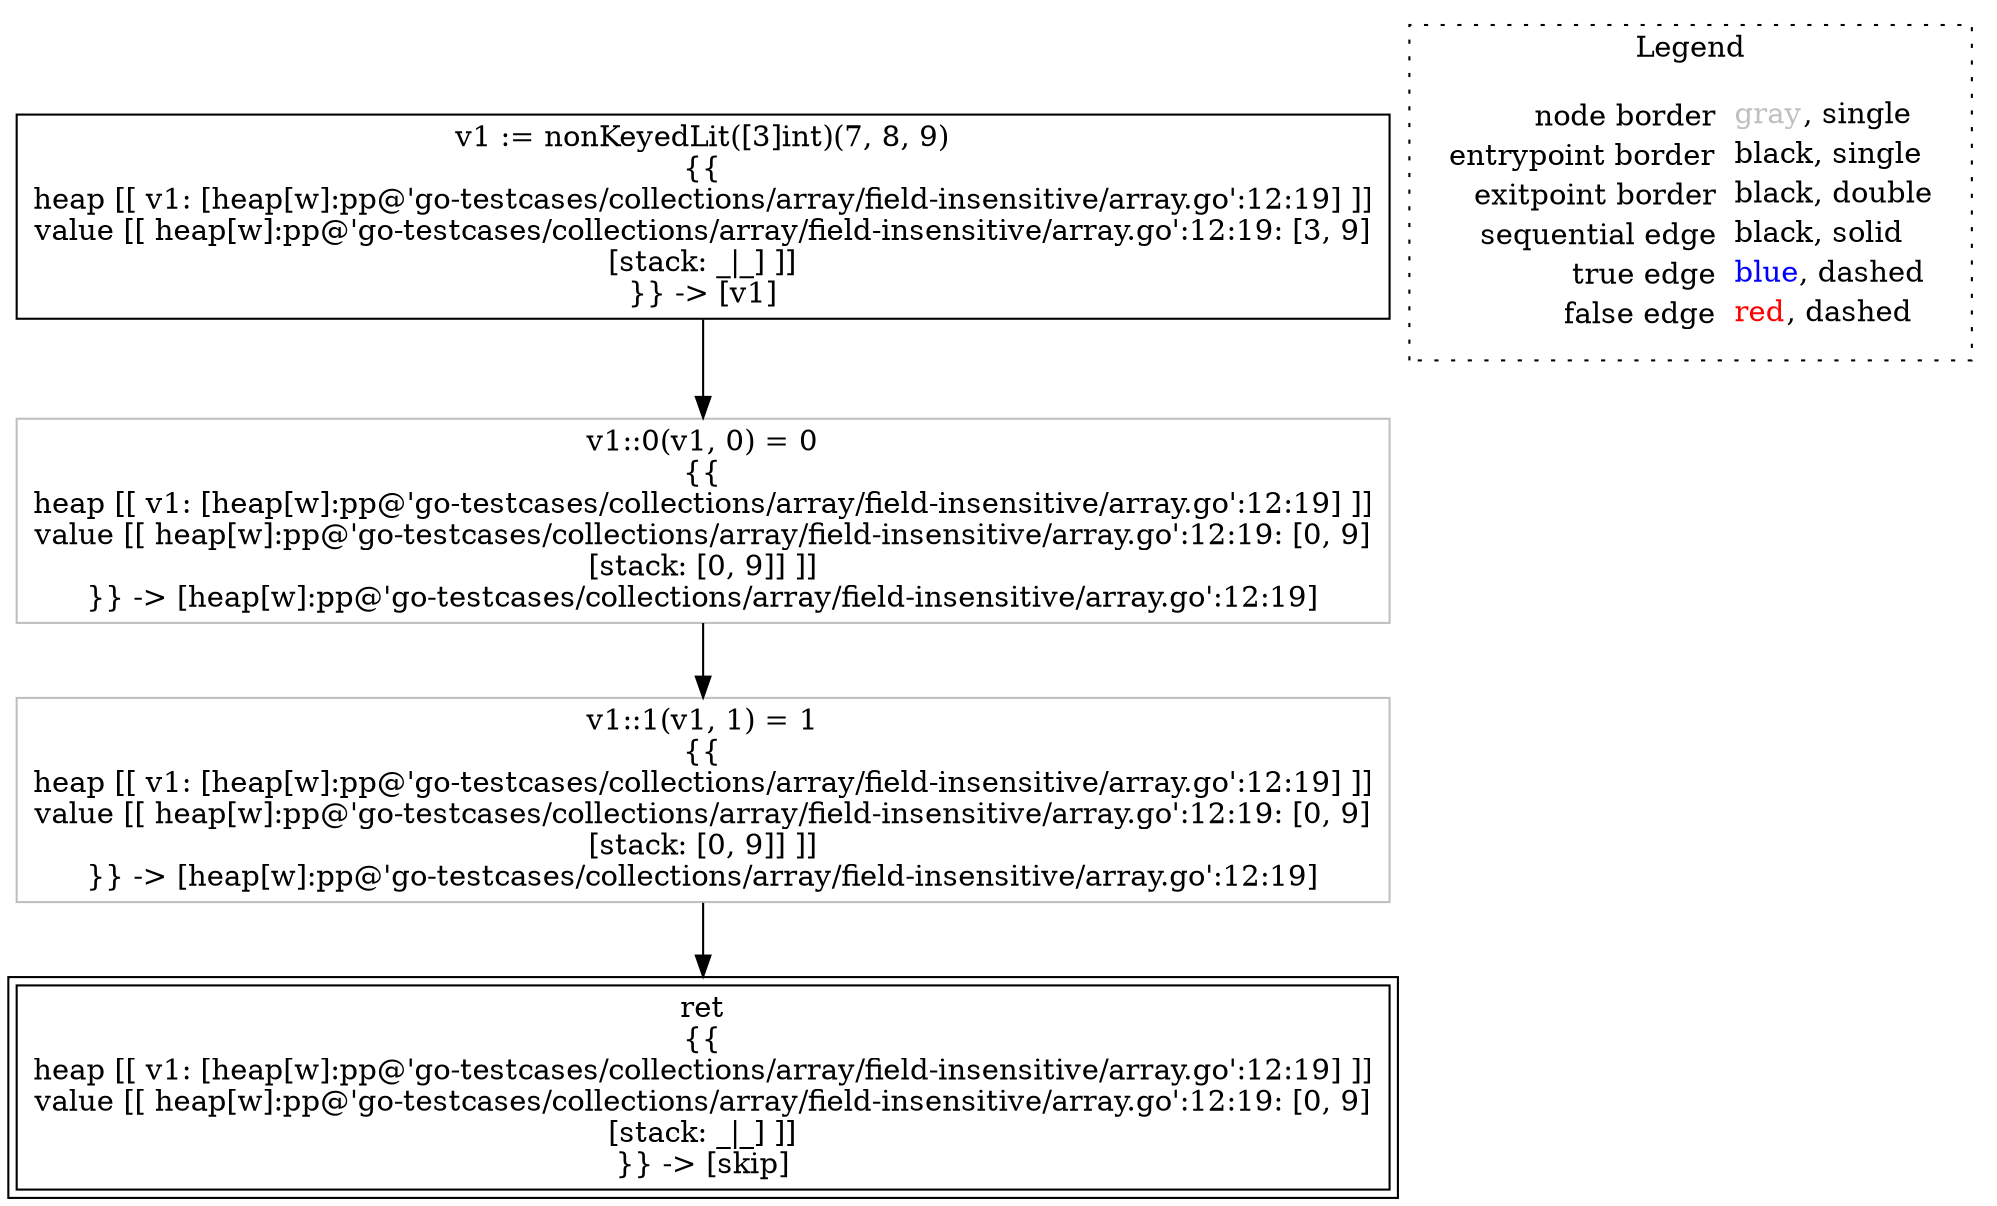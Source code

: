 digraph {
	"node0" [shape="rect",color="black",label=<v1 := nonKeyedLit([3]int)(7, 8, 9)<BR/>{{<BR/>heap [[ v1: [heap[w]:pp@'go-testcases/collections/array/field-insensitive/array.go':12:19] ]]<BR/>value [[ heap[w]:pp@'go-testcases/collections/array/field-insensitive/array.go':12:19: [3, 9]<BR/>[stack: _|_] ]]<BR/>}} -&gt; [v1]>];
	"node1" [shape="rect",color="gray",label=<v1::1(v1, 1) = 1<BR/>{{<BR/>heap [[ v1: [heap[w]:pp@'go-testcases/collections/array/field-insensitive/array.go':12:19] ]]<BR/>value [[ heap[w]:pp@'go-testcases/collections/array/field-insensitive/array.go':12:19: [0, 9]<BR/>[stack: [0, 9]] ]]<BR/>}} -&gt; [heap[w]:pp@'go-testcases/collections/array/field-insensitive/array.go':12:19]>];
	"node2" [shape="rect",color="black",peripheries="2",label=<ret<BR/>{{<BR/>heap [[ v1: [heap[w]:pp@'go-testcases/collections/array/field-insensitive/array.go':12:19] ]]<BR/>value [[ heap[w]:pp@'go-testcases/collections/array/field-insensitive/array.go':12:19: [0, 9]<BR/>[stack: _|_] ]]<BR/>}} -&gt; [skip]>];
	"node3" [shape="rect",color="gray",label=<v1::0(v1, 0) = 0<BR/>{{<BR/>heap [[ v1: [heap[w]:pp@'go-testcases/collections/array/field-insensitive/array.go':12:19] ]]<BR/>value [[ heap[w]:pp@'go-testcases/collections/array/field-insensitive/array.go':12:19: [0, 9]<BR/>[stack: [0, 9]] ]]<BR/>}} -&gt; [heap[w]:pp@'go-testcases/collections/array/field-insensitive/array.go':12:19]>];
	"node1" -> "node2" [color="black"];
	"node0" -> "node3" [color="black"];
	"node3" -> "node1" [color="black"];
subgraph cluster_legend {
	label="Legend";
	style=dotted;
	node [shape=plaintext];
	"legend" [label=<<table border="0" cellpadding="2" cellspacing="0" cellborder="0"><tr><td align="right">node border&nbsp;</td><td align="left"><font color="gray">gray</font>, single</td></tr><tr><td align="right">entrypoint border&nbsp;</td><td align="left"><font color="black">black</font>, single</td></tr><tr><td align="right">exitpoint border&nbsp;</td><td align="left"><font color="black">black</font>, double</td></tr><tr><td align="right">sequential edge&nbsp;</td><td align="left"><font color="black">black</font>, solid</td></tr><tr><td align="right">true edge&nbsp;</td><td align="left"><font color="blue">blue</font>, dashed</td></tr><tr><td align="right">false edge&nbsp;</td><td align="left"><font color="red">red</font>, dashed</td></tr></table>>];
}

}
